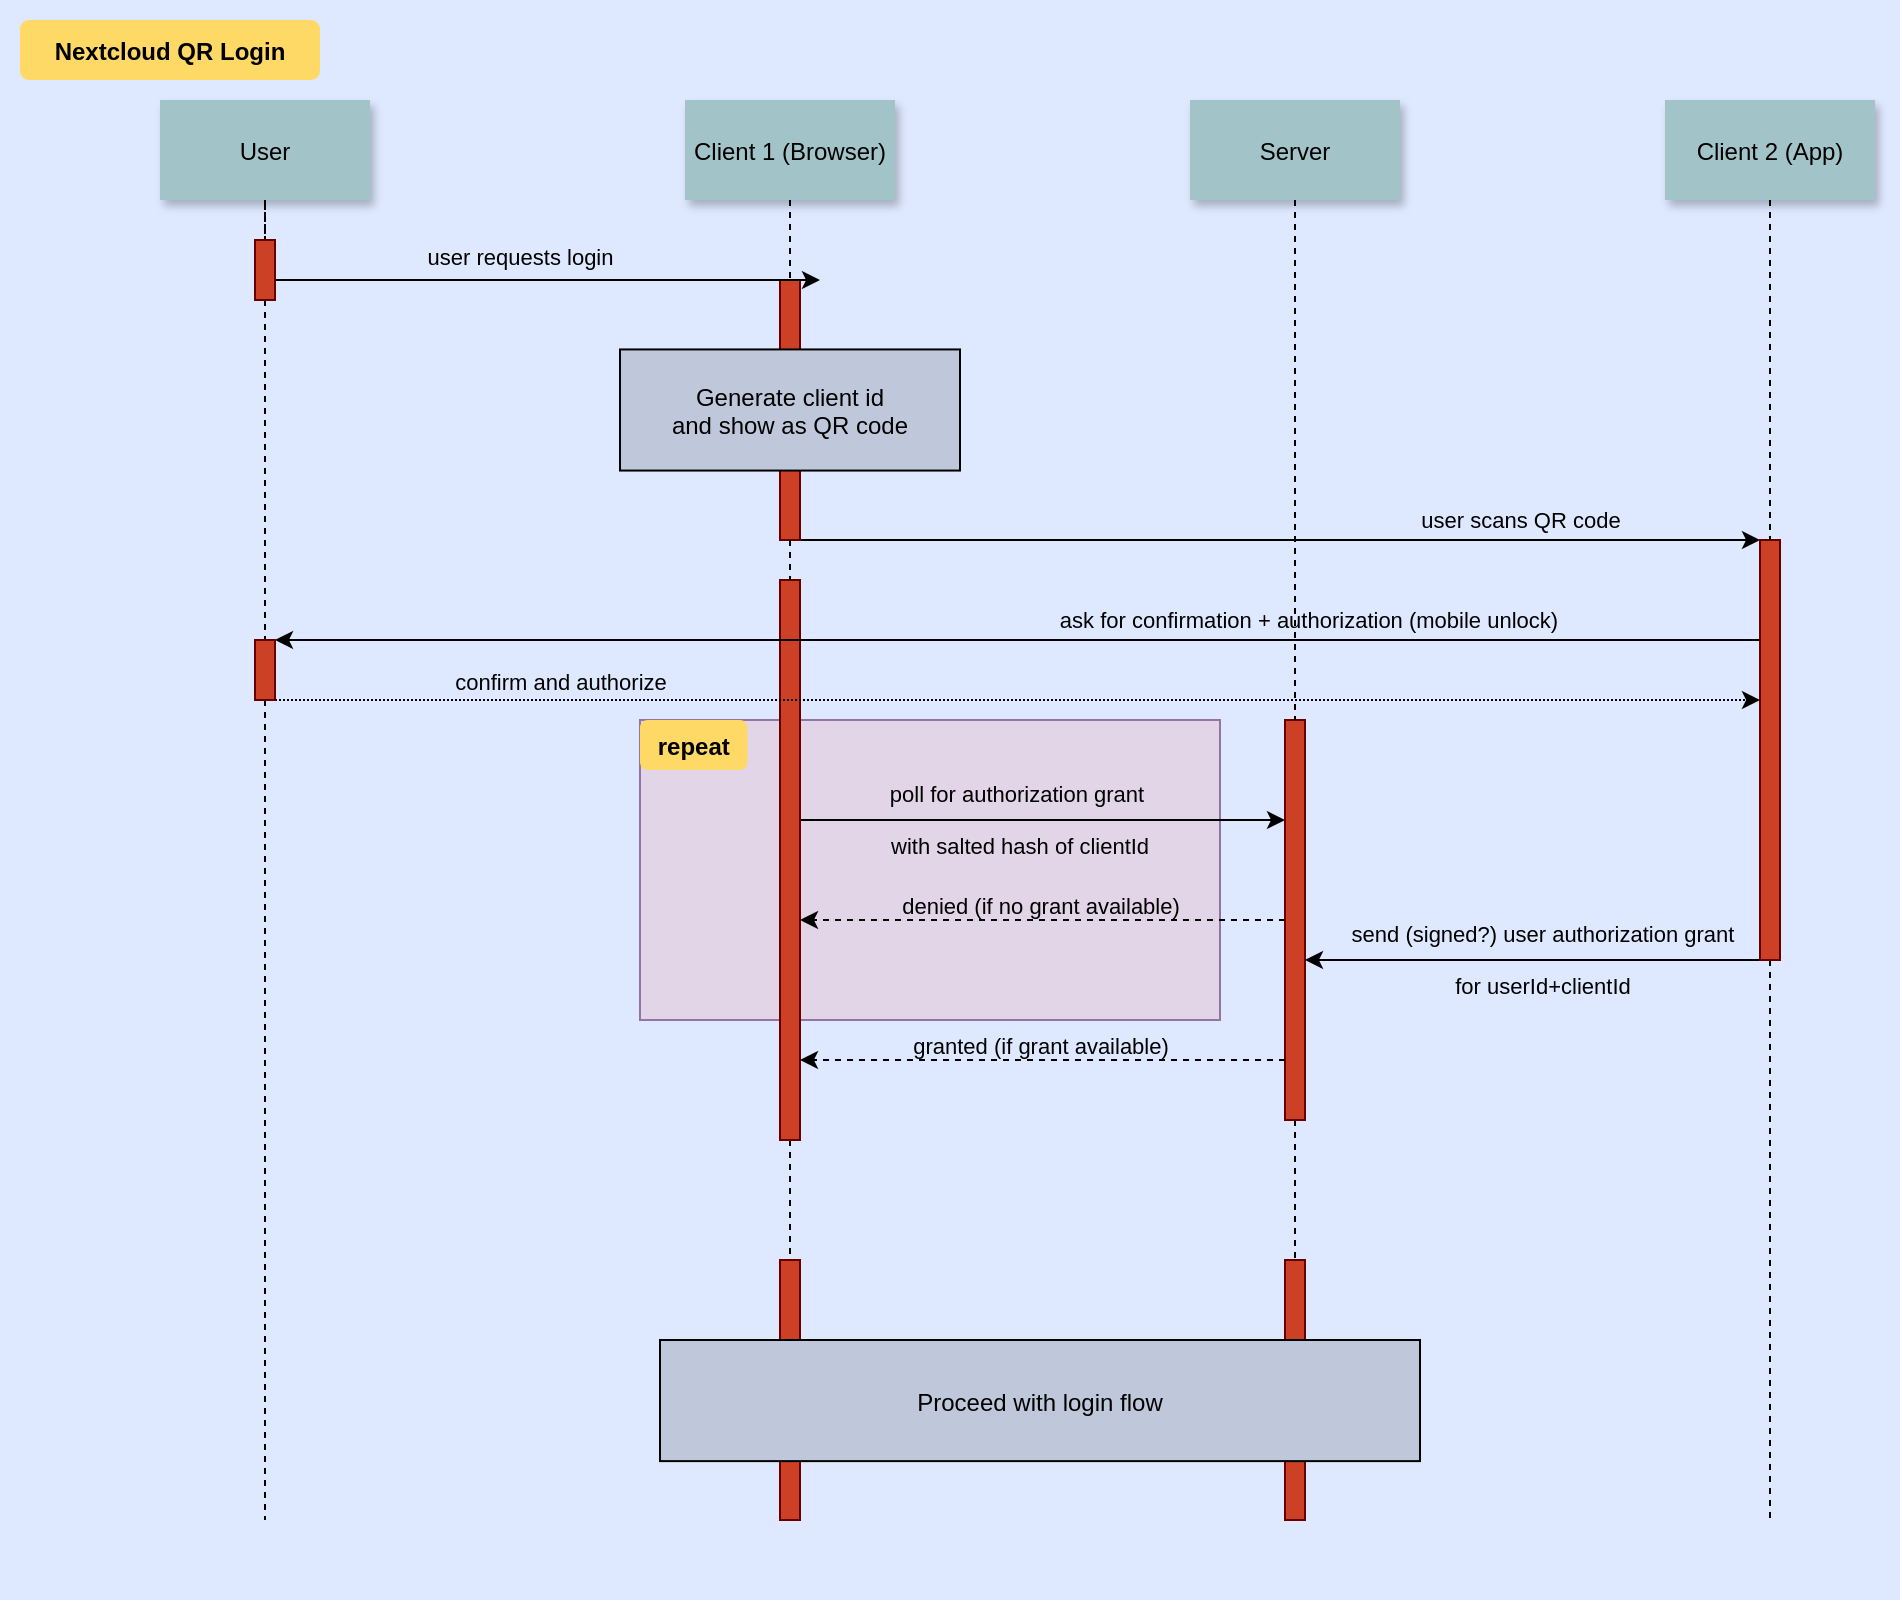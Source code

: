 <mxfile version="21.2.8" type="device">
  <diagram name="Page-1" id="9361dd3d-8414-5efd-6122-117bd74ce7a7">
    <mxGraphModel dx="1195" dy="699" grid="1" gridSize="10" guides="1" tooltips="1" connect="1" arrows="1" fold="1" page="0" pageScale="1.5" pageWidth="826" pageHeight="1169" background="none" math="0" shadow="0">
      <root>
        <mxCell id="0" />
        <mxCell id="1" parent="0" />
        <mxCell id="69" value="" style="fillColor=#DEE8FF;strokeColor=none" parent="1" vertex="1">
          <mxGeometry x="40" y="10" width="950" height="800" as="geometry" />
        </mxCell>
        <mxCell id="DBdPMEEoF_8QgYfEJt55-106" value="" style="fillColor=#e1d5e7;strokeColor=#9673a6;verticalAlign=top;align=left;" vertex="1" parent="1">
          <mxGeometry x="360" y="370" width="290" height="150" as="geometry" />
        </mxCell>
        <mxCell id="DBdPMEEoF_8QgYfEJt55-107" style="edgeStyle=orthogonalEdgeStyle;rounded=0;orthogonalLoop=1;jettySize=auto;html=1;entryX=0;entryY=0.25;entryDx=0;entryDy=0;" edge="1" parent="1" source="42" target="6">
          <mxGeometry relative="1" as="geometry">
            <Array as="points">
              <mxPoint x="500" y="420" />
              <mxPoint x="500" y="420" />
            </Array>
          </mxGeometry>
        </mxCell>
        <mxCell id="DBdPMEEoF_8QgYfEJt55-108" value="&lt;font style=&quot;font-size: 11px;&quot;&gt;poll for authorization&amp;nbsp;&lt;span style=&quot;text-align: left;&quot;&gt;grant&lt;br&gt;&lt;br&gt;&amp;nbsp;with salted hash of clientId&lt;/span&gt;&lt;/font&gt;" style="edgeLabel;html=1;align=center;verticalAlign=middle;resizable=0;points=[];labelBackgroundColor=none;" vertex="1" connectable="0" parent="DBdPMEEoF_8QgYfEJt55-107">
          <mxGeometry x="-0.215" relative="1" as="geometry">
            <mxPoint x="13" as="offset" />
          </mxGeometry>
        </mxCell>
        <mxCell id="DBdPMEEoF_8QgYfEJt55-113" style="edgeStyle=orthogonalEdgeStyle;rounded=0;orthogonalLoop=1;jettySize=auto;html=1;endArrow=none;endFill=0;dashed=1;" edge="1" parent="1" source="42" target="66">
          <mxGeometry relative="1" as="geometry" />
        </mxCell>
        <mxCell id="42" value="" style="fillColor=#CC4125;strokeColor=#660000" parent="1" vertex="1">
          <mxGeometry x="430" y="300" width="10" height="280" as="geometry" />
        </mxCell>
        <mxCell id="DBdPMEEoF_8QgYfEJt55-90" style="rounded=0;orthogonalLoop=1;jettySize=auto;html=1;entryX=0;entryY=0;entryDx=0;entryDy=0;edgeStyle=orthogonalEdgeStyle;endArrow=classic;endFill=1;" edge="1" parent="1" source="2" target="21">
          <mxGeometry relative="1" as="geometry">
            <Array as="points">
              <mxPoint x="670" y="280" />
              <mxPoint x="670" y="280" />
            </Array>
          </mxGeometry>
        </mxCell>
        <mxCell id="DBdPMEEoF_8QgYfEJt55-96" value="user scans QR code" style="edgeLabel;html=1;align=center;verticalAlign=middle;resizable=0;points=[];labelBackgroundColor=none;" vertex="1" connectable="0" parent="DBdPMEEoF_8QgYfEJt55-90">
          <mxGeometry x="0.461" y="1" relative="1" as="geometry">
            <mxPoint x="9" y="-9" as="offset" />
          </mxGeometry>
        </mxCell>
        <mxCell id="2" value="" style="fillColor=#CC4125;strokeColor=#660000" parent="1" vertex="1">
          <mxGeometry x="430" y="150" width="10" height="130" as="geometry" />
        </mxCell>
        <mxCell id="3" value="user requests login" style="edgeStyle=elbowEdgeStyle;verticalLabelPosition=top;verticalAlign=bottom;labelPosition=left;align=right;exitX=1;exitY=0.5;exitDx=0;exitDy=0;elbow=vertical;rounded=0;labelBackgroundColor=none;" parent="1" edge="1" source="DBdPMEEoF_8QgYfEJt55-94">
          <mxGeometry x="250" width="100" height="100" as="geometry">
            <mxPoint x="360" y="149.5" as="sourcePoint" />
            <mxPoint x="450" y="149.5" as="targetPoint" />
            <Array as="points">
              <mxPoint x="330" y="150" />
            </Array>
            <mxPoint x="35" as="offset" />
          </mxGeometry>
        </mxCell>
        <mxCell id="4" value="Client 1 (Browser)" style="shadow=1;fillColor=#A2C4C9;strokeColor=none" parent="1" vertex="1">
          <mxGeometry x="382.5" y="60" width="105" height="50" as="geometry" />
        </mxCell>
        <mxCell id="DBdPMEEoF_8QgYfEJt55-109" style="edgeStyle=orthogonalEdgeStyle;rounded=0;orthogonalLoop=1;jettySize=auto;html=1;dashed=1;" edge="1" parent="1" source="6" target="42">
          <mxGeometry relative="1" as="geometry">
            <Array as="points">
              <mxPoint x="470" y="470" />
              <mxPoint x="470" y="470" />
            </Array>
          </mxGeometry>
        </mxCell>
        <mxCell id="DBdPMEEoF_8QgYfEJt55-110" value="denied (if no grant available)" style="edgeLabel;html=1;align=center;verticalAlign=middle;resizable=0;points=[];labelBackgroundColor=none;" vertex="1" connectable="0" parent="DBdPMEEoF_8QgYfEJt55-109">
          <mxGeometry x="-0.16" y="-1" relative="1" as="geometry">
            <mxPoint x="-21" y="-6" as="offset" />
          </mxGeometry>
        </mxCell>
        <mxCell id="DBdPMEEoF_8QgYfEJt55-122" style="edgeStyle=orthogonalEdgeStyle;rounded=0;orthogonalLoop=1;jettySize=auto;html=1;dashed=1;endArrow=none;endFill=0;" edge="1" parent="1" source="6" target="DBdPMEEoF_8QgYfEJt55-119">
          <mxGeometry relative="1" as="geometry" />
        </mxCell>
        <mxCell id="6" value="" style="fillColor=#CC4125;strokeColor=#660000" parent="1" vertex="1">
          <mxGeometry x="682.5" y="370" width="10" height="200" as="geometry" />
        </mxCell>
        <mxCell id="7" value="Server" style="shadow=1;fillColor=#A2C4C9;strokeColor=none" parent="1" vertex="1">
          <mxGeometry x="635" y="60" width="105" height="50" as="geometry" />
        </mxCell>
        <mxCell id="8" value="" style="edgeStyle=none;endArrow=none;dashed=1" parent="1" source="7" target="6" edge="1">
          <mxGeometry x="522.335" y="165" width="100" height="100" as="geometry">
            <mxPoint x="597.259" y="110" as="sourcePoint" />
            <mxPoint x="597.576" y="165" as="targetPoint" />
          </mxGeometry>
        </mxCell>
        <mxCell id="DBdPMEEoF_8QgYfEJt55-100" style="edgeStyle=orthogonalEdgeStyle;rounded=0;orthogonalLoop=1;jettySize=auto;html=1;entryX=1;entryY=0;entryDx=0;entryDy=0;" edge="1" parent="1" source="21" target="DBdPMEEoF_8QgYfEJt55-98">
          <mxGeometry relative="1" as="geometry">
            <Array as="points">
              <mxPoint x="740" y="330" />
              <mxPoint x="740" y="330" />
            </Array>
          </mxGeometry>
        </mxCell>
        <mxCell id="DBdPMEEoF_8QgYfEJt55-101" value="ask for confirmation + authorization (mobile unlock)" style="edgeLabel;html=1;align=center;verticalAlign=middle;resizable=0;points=[];labelBackgroundColor=none;" vertex="1" connectable="0" parent="DBdPMEEoF_8QgYfEJt55-100">
          <mxGeometry x="-0.329" y="-1" relative="1" as="geometry">
            <mxPoint x="23" y="-9" as="offset" />
          </mxGeometry>
        </mxCell>
        <mxCell id="DBdPMEEoF_8QgYfEJt55-104" style="edgeStyle=orthogonalEdgeStyle;rounded=0;orthogonalLoop=1;jettySize=auto;html=1;" edge="1" parent="1" source="21" target="6">
          <mxGeometry relative="1" as="geometry">
            <Array as="points">
              <mxPoint x="810" y="490" />
              <mxPoint x="810" y="490" />
            </Array>
          </mxGeometry>
        </mxCell>
        <mxCell id="DBdPMEEoF_8QgYfEJt55-105" value="send (signed?) user authorization grant&lt;br&gt;&lt;br&gt;for userId+clientId" style="edgeLabel;html=1;align=center;verticalAlign=middle;resizable=0;points=[];labelBackgroundColor=none;" vertex="1" connectable="0" parent="DBdPMEEoF_8QgYfEJt55-104">
          <mxGeometry x="0.165" relative="1" as="geometry">
            <mxPoint x="23" as="offset" />
          </mxGeometry>
        </mxCell>
        <mxCell id="DBdPMEEoF_8QgYfEJt55-126" value="" style="edgeStyle=orthogonalEdgeStyle;rounded=0;orthogonalLoop=1;jettySize=auto;html=1;dashed=1;endArrow=none;endFill=0;" edge="1" parent="1" source="21">
          <mxGeometry relative="1" as="geometry">
            <mxPoint x="925" y="770" as="targetPoint" />
          </mxGeometry>
        </mxCell>
        <mxCell id="21" value="" style="fillColor=#CC4125;strokeColor=#660000" parent="1" vertex="1">
          <mxGeometry x="920" y="280" width="10" height="210" as="geometry" />
        </mxCell>
        <mxCell id="22" value="Client 2 (App)" style="shadow=1;fillColor=#A2C4C9;strokeColor=none" parent="1" vertex="1">
          <mxGeometry x="872.5" y="60" width="105" height="50" as="geometry" />
        </mxCell>
        <mxCell id="23" value="" style="edgeStyle=none;endArrow=none;dashed=1" parent="1" source="22" target="21" edge="1">
          <mxGeometry x="864.488" y="175.0" width="100" height="100" as="geometry">
            <mxPoint x="924.653" y="110" as="sourcePoint" />
            <mxPoint x="924.653" y="260" as="targetPoint" />
          </mxGeometry>
        </mxCell>
        <mxCell id="33" value="" style="edgeStyle=elbowEdgeStyle;elbow=horizontal;endArrow=none;dashed=1" parent="1" source="4" target="2" edge="1">
          <mxGeometry x="460" y="310" width="100" height="100" as="geometry">
            <mxPoint x="460" y="410" as="sourcePoint" />
            <mxPoint x="560" y="310" as="targetPoint" />
          </mxGeometry>
        </mxCell>
        <mxCell id="44" value="" style="edgeStyle=none;dashed=1;endArrow=none" parent="1" source="2" target="42" edge="1">
          <mxGeometry x="280" y="300" width="100" height="100" as="geometry">
            <mxPoint x="280" y="400" as="sourcePoint" />
            <mxPoint x="380" y="300" as="targetPoint" />
          </mxGeometry>
        </mxCell>
        <mxCell id="66" value="" style="fillColor=#CC4125;strokeColor=#660000" parent="1" vertex="1">
          <mxGeometry x="430" y="640" width="10" height="130" as="geometry" />
        </mxCell>
        <mxCell id="71" value="Nextcloud QR Login" style="rounded=1;fontStyle=1;fillColor=#FFD966;strokeColor=none" parent="1" vertex="1">
          <mxGeometry x="50" y="20" width="150" height="30" as="geometry" />
        </mxCell>
        <mxCell id="DBdPMEEoF_8QgYfEJt55-89" value="Generate client id&#xa;and show as QR code" style="fillColor=#BFC8DB" vertex="1" parent="1">
          <mxGeometry x="350" y="184.72" width="170" height="60.56" as="geometry" />
        </mxCell>
        <mxCell id="DBdPMEEoF_8QgYfEJt55-95" style="edgeStyle=orthogonalEdgeStyle;rounded=0;orthogonalLoop=1;jettySize=auto;html=1;dashed=1;endArrow=none;endFill=0;" edge="1" parent="1" source="DBdPMEEoF_8QgYfEJt55-92" target="DBdPMEEoF_8QgYfEJt55-94">
          <mxGeometry relative="1" as="geometry" />
        </mxCell>
        <mxCell id="DBdPMEEoF_8QgYfEJt55-92" value="User" style="shadow=1;fillColor=#A2C4C9;strokeColor=none" vertex="1" parent="1">
          <mxGeometry x="120" y="60" width="105" height="50" as="geometry" />
        </mxCell>
        <mxCell id="DBdPMEEoF_8QgYfEJt55-99" value="" style="edgeStyle=orthogonalEdgeStyle;rounded=0;orthogonalLoop=1;jettySize=auto;html=1;dashed=1;endArrow=none;endFill=0;" edge="1" parent="1" source="DBdPMEEoF_8QgYfEJt55-94" target="DBdPMEEoF_8QgYfEJt55-98">
          <mxGeometry relative="1" as="geometry" />
        </mxCell>
        <mxCell id="DBdPMEEoF_8QgYfEJt55-94" value="" style="fillColor=#CC4125;strokeColor=#660000" vertex="1" parent="1">
          <mxGeometry x="167.5" y="130" width="10" height="30" as="geometry" />
        </mxCell>
        <mxCell id="DBdPMEEoF_8QgYfEJt55-102" style="edgeStyle=orthogonalEdgeStyle;rounded=0;orthogonalLoop=1;jettySize=auto;html=1;dashed=1;dashPattern=1 1;" edge="1" parent="1" source="DBdPMEEoF_8QgYfEJt55-98">
          <mxGeometry relative="1" as="geometry">
            <mxPoint x="920" y="360" as="targetPoint" />
            <Array as="points">
              <mxPoint x="430" y="360" />
              <mxPoint x="430" y="360" />
            </Array>
          </mxGeometry>
        </mxCell>
        <mxCell id="DBdPMEEoF_8QgYfEJt55-103" value="confirm and authorize" style="edgeLabel;html=1;align=center;verticalAlign=middle;resizable=0;points=[];labelBackgroundColor=none;" vertex="1" connectable="0" parent="DBdPMEEoF_8QgYfEJt55-102">
          <mxGeometry x="-0.134" y="-2" relative="1" as="geometry">
            <mxPoint x="-179" y="-11" as="offset" />
          </mxGeometry>
        </mxCell>
        <mxCell id="DBdPMEEoF_8QgYfEJt55-124" value="" style="edgeStyle=orthogonalEdgeStyle;rounded=0;orthogonalLoop=1;jettySize=auto;html=1;dashed=1;endArrow=none;endFill=0;" edge="1" parent="1" source="DBdPMEEoF_8QgYfEJt55-98">
          <mxGeometry relative="1" as="geometry">
            <mxPoint x="172.5" y="770" as="targetPoint" />
          </mxGeometry>
        </mxCell>
        <mxCell id="DBdPMEEoF_8QgYfEJt55-98" value="" style="fillColor=#CC4125;strokeColor=#660000;" vertex="1" parent="1">
          <mxGeometry x="167.5" y="330" width="10" height="30" as="geometry" />
        </mxCell>
        <mxCell id="75" value="repeat" style="rounded=1;fontStyle=1;fillColor=#FFD966;strokeColor=none" parent="1" vertex="1">
          <mxGeometry x="360" y="370.004" width="53.75" height="25" as="geometry" />
        </mxCell>
        <mxCell id="DBdPMEEoF_8QgYfEJt55-111" style="edgeStyle=orthogonalEdgeStyle;rounded=0;orthogonalLoop=1;jettySize=auto;html=1;dashed=1;" edge="1" parent="1" source="6" target="42">
          <mxGeometry relative="1" as="geometry">
            <mxPoint x="693" y="480" as="sourcePoint" />
            <mxPoint x="470" y="480" as="targetPoint" />
            <Array as="points">
              <mxPoint x="520" y="540" />
              <mxPoint x="520" y="540" />
            </Array>
          </mxGeometry>
        </mxCell>
        <mxCell id="DBdPMEEoF_8QgYfEJt55-112" value="granted (if grant available)" style="edgeLabel;html=1;align=center;verticalAlign=middle;resizable=0;points=[];labelBackgroundColor=none;" vertex="1" connectable="0" parent="DBdPMEEoF_8QgYfEJt55-111">
          <mxGeometry x="-0.16" y="-1" relative="1" as="geometry">
            <mxPoint x="-21" y="-6" as="offset" />
          </mxGeometry>
        </mxCell>
        <mxCell id="DBdPMEEoF_8QgYfEJt55-119" value="" style="fillColor=#CC4125;strokeColor=#660000" vertex="1" parent="1">
          <mxGeometry x="682.5" y="640" width="10" height="130" as="geometry" />
        </mxCell>
        <mxCell id="74" value="Proceed with login flow" style="fillColor=#BFC8DB" parent="1" vertex="1">
          <mxGeometry x="370" y="680" width="380" height="60.56" as="geometry" />
        </mxCell>
      </root>
    </mxGraphModel>
  </diagram>
</mxfile>

